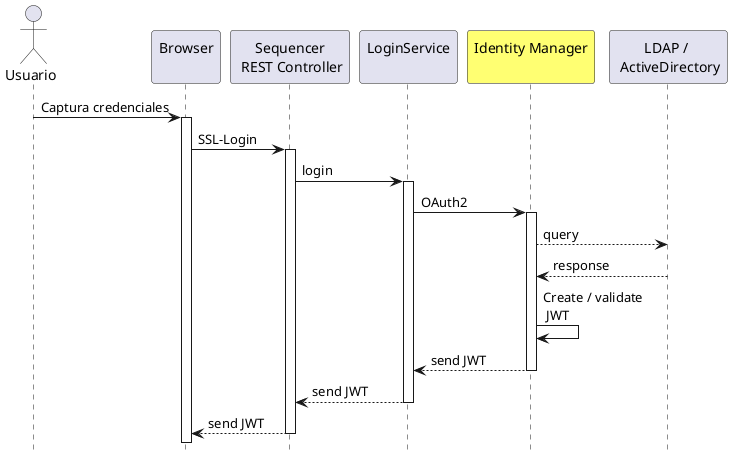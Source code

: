 @startuml Diagrama de Secuencia Capa de Presentacion

actor "Usuario" as Usuario
participant "Browser\n " as Browser
participant "Sequencer\n REST Controller" as SequencerRestController
participant "LoginService\n " as LoginService
participant "Identity Manager\n " as IdentityManager #FFFF72
participant "LDAP / \n ActiveDirectory" as LdapActiveDirectory

hide footbox

Usuario -> Browser:  Captura credenciales
activate Browser
Browser -> SequencerRestController: SSL-Login
activate SequencerRestController
SequencerRestController -> LoginService: login
activate LoginService
LoginService -> IdentityManager: OAuth2
activate IdentityManager
IdentityManager --> LdapActiveDirectory: query
LdapActiveDirectory --> IdentityManager: response
IdentityManager -> IdentityManager: Create / validate \n JWT

IdentityManager --> LoginService: send JWT
deactivate IdentityManager
LoginService --> SequencerRestController: send JWT
deactivate LoginService
SequencerRestController --> Browser: send JWT
deactivate SequencerRestController
@enduml
